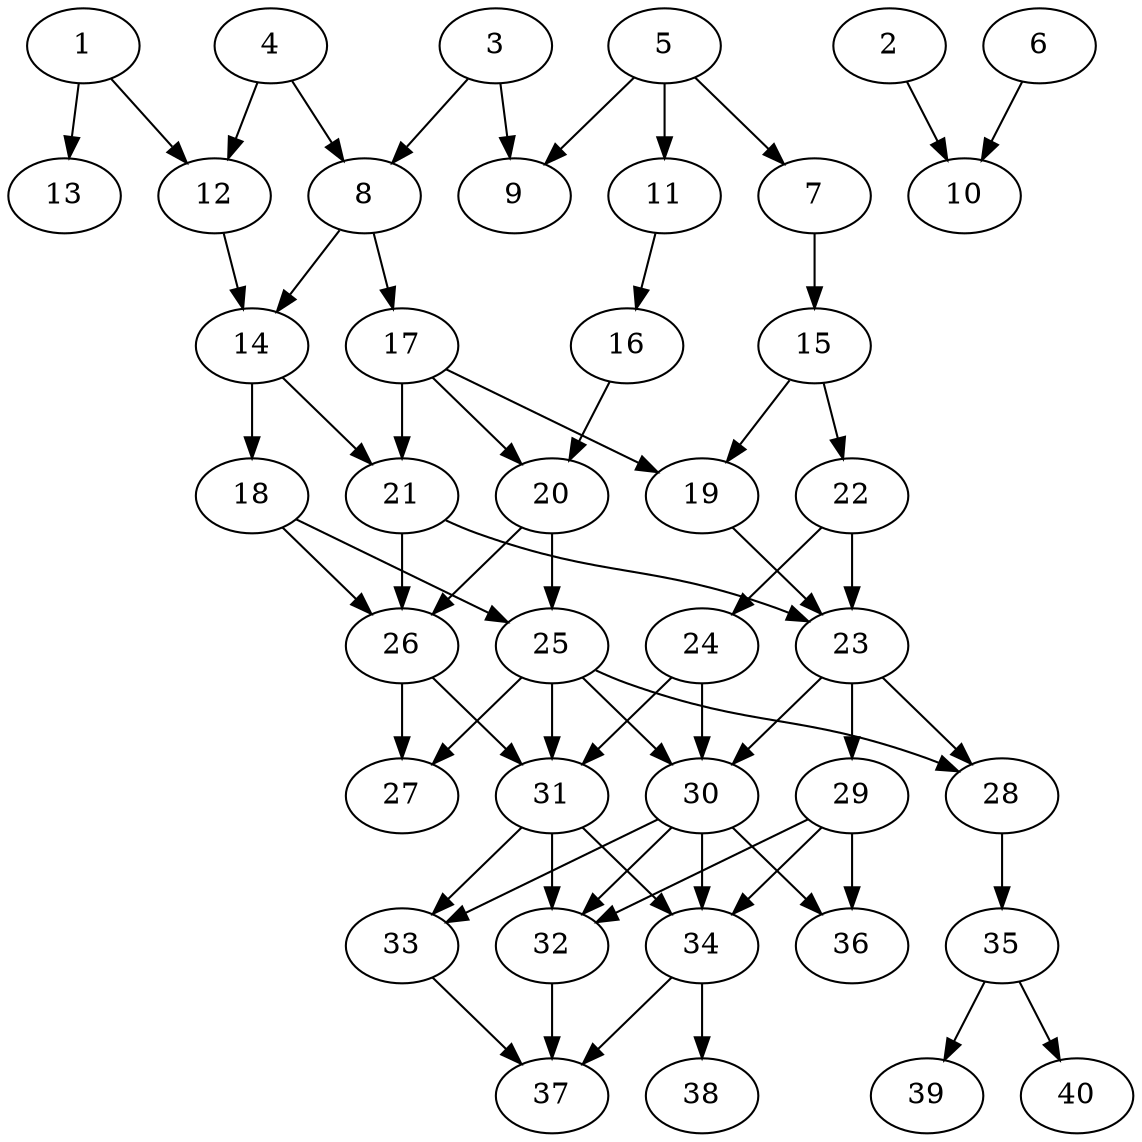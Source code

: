 // DAG automatically generated by daggen at Thu Oct  3 14:06:48 2019
// ./daggen --dot -n 40 --ccr 0.4 --fat 0.5 --regular 0.7 --density 0.6 --mindata 5242880 --maxdata 52428800 
digraph G {
  1 [size="14366720", alpha="0.11", expect_size="5746688"] 
  1 -> 12 [size ="5746688"]
  1 -> 13 [size ="5746688"]
  2 [size="30663680", alpha="0.12", expect_size="12265472"] 
  2 -> 10 [size ="12265472"]
  3 [size="121809920", alpha="0.01", expect_size="48723968"] 
  3 -> 8 [size ="48723968"]
  3 -> 9 [size ="48723968"]
  4 [size="24957440", alpha="0.14", expect_size="9982976"] 
  4 -> 8 [size ="9982976"]
  4 -> 12 [size ="9982976"]
  5 [size="45834240", alpha="0.03", expect_size="18333696"] 
  5 -> 7 [size ="18333696"]
  5 -> 9 [size ="18333696"]
  5 -> 11 [size ="18333696"]
  6 [size="30589440", alpha="0.06", expect_size="12235776"] 
  6 -> 10 [size ="12235776"]
  7 [size="127833600", alpha="0.03", expect_size="51133440"] 
  7 -> 15 [size ="51133440"]
  8 [size="87208960", alpha="0.13", expect_size="34883584"] 
  8 -> 14 [size ="34883584"]
  8 -> 17 [size ="34883584"]
  9 [size="67102720", alpha="0.18", expect_size="26841088"] 
  10 [size="84723200", alpha="0.05", expect_size="33889280"] 
  11 [size="20761600", alpha="0.17", expect_size="8304640"] 
  11 -> 16 [size ="8304640"]
  12 [size="85926400", alpha="0.13", expect_size="34370560"] 
  12 -> 14 [size ="34370560"]
  13 [size="41041920", alpha="0.10", expect_size="16416768"] 
  14 [size="44720640", alpha="0.11", expect_size="17888256"] 
  14 -> 18 [size ="17888256"]
  14 -> 21 [size ="17888256"]
  15 [size="125555200", alpha="0.13", expect_size="50222080"] 
  15 -> 19 [size ="50222080"]
  15 -> 22 [size ="50222080"]
  16 [size="27123200", alpha="0.18", expect_size="10849280"] 
  16 -> 20 [size ="10849280"]
  17 [size="64166400", alpha="0.11", expect_size="25666560"] 
  17 -> 19 [size ="25666560"]
  17 -> 20 [size ="25666560"]
  17 -> 21 [size ="25666560"]
  18 [size="81930240", alpha="0.07", expect_size="32772096"] 
  18 -> 25 [size ="32772096"]
  18 -> 26 [size ="32772096"]
  19 [size="42920960", alpha="0.03", expect_size="17168384"] 
  19 -> 23 [size ="17168384"]
  20 [size="33776640", alpha="0.08", expect_size="13510656"] 
  20 -> 25 [size ="13510656"]
  20 -> 26 [size ="13510656"]
  21 [size="61276160", alpha="0.13", expect_size="24510464"] 
  21 -> 23 [size ="24510464"]
  21 -> 26 [size ="24510464"]
  22 [size="42600960", alpha="0.02", expect_size="17040384"] 
  22 -> 23 [size ="17040384"]
  22 -> 24 [size ="17040384"]
  23 [size="120028160", alpha="0.09", expect_size="48011264"] 
  23 -> 28 [size ="48011264"]
  23 -> 29 [size ="48011264"]
  23 -> 30 [size ="48011264"]
  24 [size="61260800", alpha="0.17", expect_size="24504320"] 
  24 -> 30 [size ="24504320"]
  24 -> 31 [size ="24504320"]
  25 [size="124037120", alpha="0.12", expect_size="49614848"] 
  25 -> 27 [size ="49614848"]
  25 -> 28 [size ="49614848"]
  25 -> 30 [size ="49614848"]
  25 -> 31 [size ="49614848"]
  26 [size="84172800", alpha="0.09", expect_size="33669120"] 
  26 -> 27 [size ="33669120"]
  26 -> 31 [size ="33669120"]
  27 [size="74882560", alpha="0.06", expect_size="29953024"] 
  28 [size="20032000", alpha="0.15", expect_size="8012800"] 
  28 -> 35 [size ="8012800"]
  29 [size="59471360", alpha="0.14", expect_size="23788544"] 
  29 -> 32 [size ="23788544"]
  29 -> 34 [size ="23788544"]
  29 -> 36 [size ="23788544"]
  30 [size="76487680", alpha="0.04", expect_size="30595072"] 
  30 -> 32 [size ="30595072"]
  30 -> 33 [size ="30595072"]
  30 -> 34 [size ="30595072"]
  30 -> 36 [size ="30595072"]
  31 [size="124057600", alpha="0.16", expect_size="49623040"] 
  31 -> 32 [size ="49623040"]
  31 -> 33 [size ="49623040"]
  31 -> 34 [size ="49623040"]
  32 [size="85475840", alpha="0.01", expect_size="34190336"] 
  32 -> 37 [size ="34190336"]
  33 [size="96266240", alpha="0.10", expect_size="38506496"] 
  33 -> 37 [size ="38506496"]
  34 [size="29201920", alpha="0.04", expect_size="11680768"] 
  34 -> 37 [size ="11680768"]
  34 -> 38 [size ="11680768"]
  35 [size="14103040", alpha="0.17", expect_size="5641216"] 
  35 -> 39 [size ="5641216"]
  35 -> 40 [size ="5641216"]
  36 [size="83694080", alpha="0.13", expect_size="33477632"] 
  37 [size="19530240", alpha="0.18", expect_size="7812096"] 
  38 [size="54305280", alpha="0.14", expect_size="21722112"] 
  39 [size="26188800", alpha="0.15", expect_size="10475520"] 
  40 [size="107143680", alpha="0.20", expect_size="42857472"] 
}
